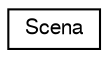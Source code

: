 digraph "Graficzna hierarchia klas"
{
 // LATEX_PDF_SIZE
  edge [fontname="FreeSans",fontsize="10",labelfontname="FreeSans",labelfontsize="10"];
  node [fontname="FreeSans",fontsize="10",shape=record];
  rankdir="LR";
  Node0 [label="Scena",height=0.2,width=0.4,color="black", fillcolor="white", style="filled",URL="$a00162.html",tooltip="modeluje pojecie Sceny"];
}
